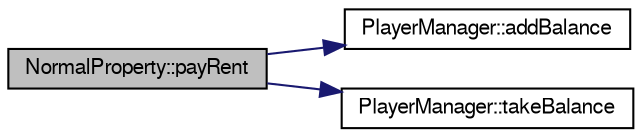 digraph G
{
  edge [fontname="FreeSans",fontsize="10",labelfontname="FreeSans",labelfontsize="10"];
  node [fontname="FreeSans",fontsize="10",shape=record];
  rankdir="LR";
  Node1 [label="NormalProperty::payRent",height=0.2,width=0.4,color="black", fillcolor="grey75", style="filled" fontcolor="black"];
  Node1 -> Node2 [color="midnightblue",fontsize="10",style="solid",fontname="FreeSans"];
  Node2 [label="PlayerManager::addBalance",height=0.2,width=0.4,color="black", fillcolor="white", style="filled",URL="$class_player_manager.html#a4e660a4278d6c5b1576ec3980b8e69e5",tooltip="method that adds an amount of money to the balance of the Player"];
  Node1 -> Node3 [color="midnightblue",fontsize="10",style="solid",fontname="FreeSans"];
  Node3 [label="PlayerManager::takeBalance",height=0.2,width=0.4,color="black", fillcolor="white", style="filled",URL="$class_player_manager.html#acd9bbb63c6003cbfd4ef914752f3e17f",tooltip="takes an amount of money from the balance of the Player"];
}
